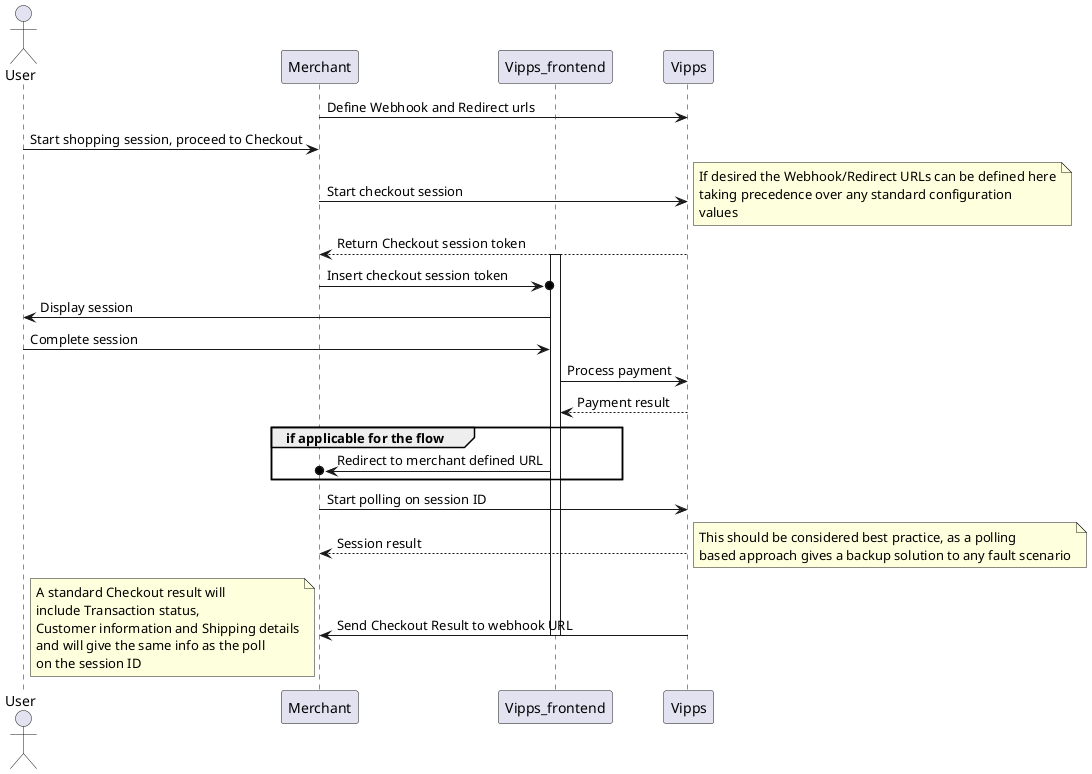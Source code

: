 @startuml

Actor User
participant Merchant
participant Vipps_frontend
participant Vipps

Merchant -> Vipps : Define Webhook and Redirect urls

User -> Merchant : Start shopping session, proceed to Checkout
Merchant -> Vipps : Start checkout session

note right 
If desired the Webhook/Redirect URLs can be defined here
taking precedence over any standard configuration
values  
end note

Vipps --> Merchant : Return Checkout session token
activate Vipps_frontend
Merchant ->o Vipps_frontend: Insert checkout session token
Vipps_frontend -> User : Display session
User -> Vipps_frontend : Complete session
Vipps_frontend -> Vipps : Process payment
Vipps --> Vipps_frontend : Payment result

group if applicable for the flow
Vipps_frontend ->o Merchant : Redirect to merchant defined URL
end

Merchant -> Vipps: Start polling on session ID
Vipps --> Merchant : Session result

note right
This should be considered best practice, as a polling
based approach gives a backup solution to any fault scenario
end note

Vipps -> Merchant : Send Checkout Result to webhook URL

note left
A standard Checkout result will 
include Transaction status,
Customer information and Shipping details
and will give the same info as the poll
on the session ID
end note

deactivate Vipps_frontend


@enduml